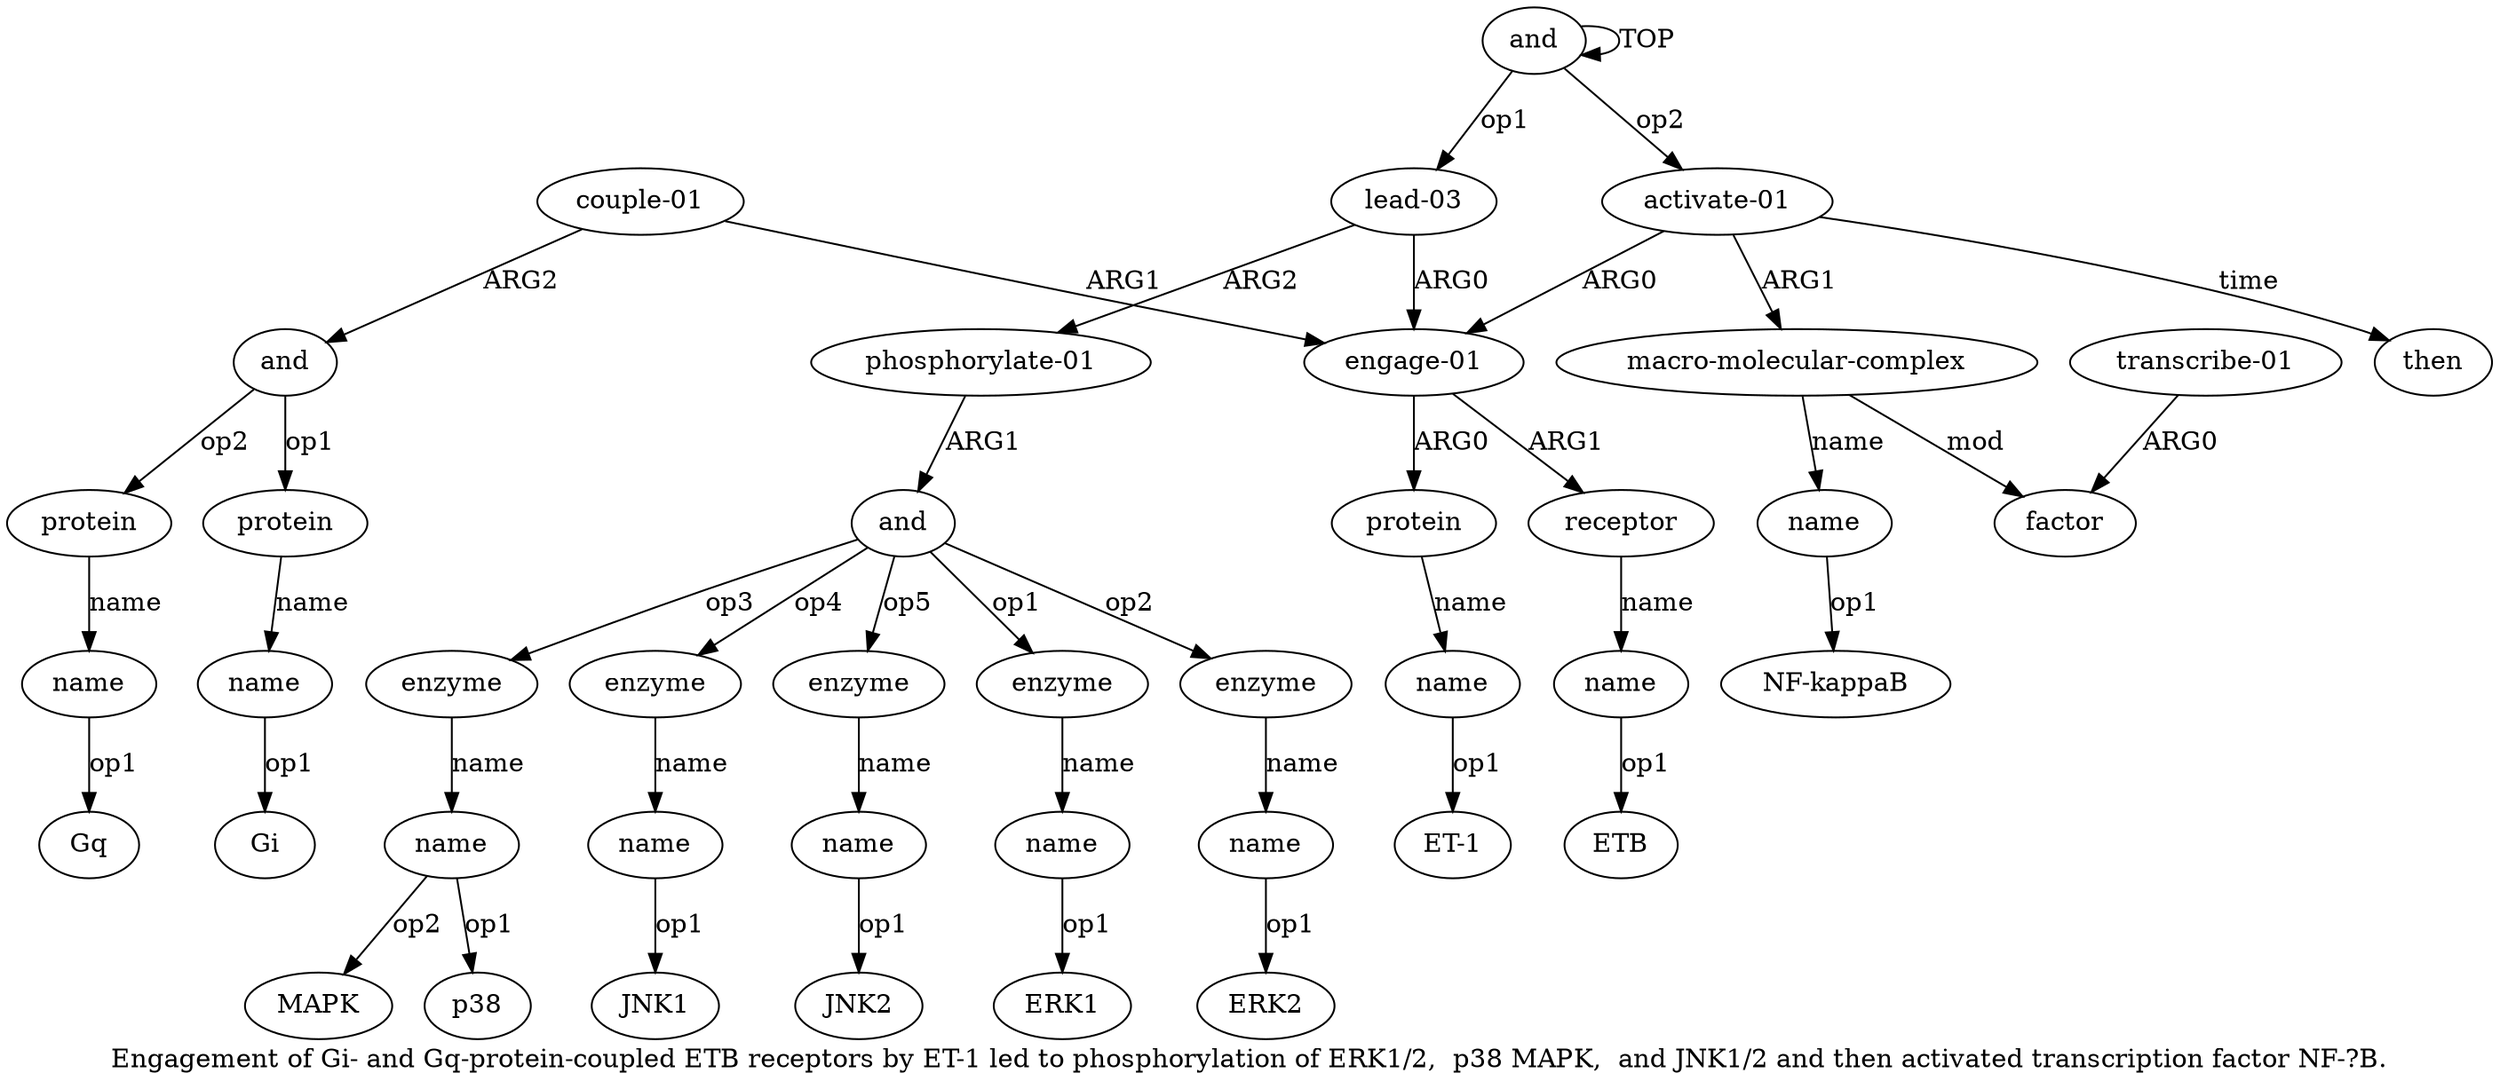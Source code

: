 digraph  {
	graph [label="Engagement of Gi- and Gq-protein-coupled ETB receptors by ET-1 led to phosphorylation of ERK1/2,  p38 MAPK,  and JNK1/2 and then \
activated transcription factor NF-?B."];
	node [label="\N"];
	a20	 [color=black,
		gold_ind=20,
		gold_label=name,
		label=name,
		test_ind=20,
		test_label=name];
	"a20 MAPK"	 [color=black,
		gold_ind=-1,
		gold_label=MAPK,
		label=MAPK,
		test_ind=-1,
		test_label=MAPK];
	a20 -> "a20 MAPK" [key=0,
	color=black,
	gold_label=op2,
	label=op2,
	test_label=op2];
"a20 p38" [color=black,
	gold_ind=-1,
	gold_label=p38,
	label=p38,
	test_ind=-1,
	test_label=p38];
a20 -> "a20 p38" [key=0,
color=black,
gold_label=op1,
label=op1,
test_label=op1];
a21 [color=black,
gold_ind=21,
gold_label=enzyme,
label=enzyme,
test_ind=21,
test_label=enzyme];
a22 [color=black,
gold_ind=22,
gold_label=name,
label=name,
test_ind=22,
test_label=name];
a21 -> a22 [key=0,
color=black,
gold_label=name,
label=name,
test_label=name];
"a22 JNK1" [color=black,
gold_ind=-1,
gold_label=JNK1,
label=JNK1,
test_ind=-1,
test_label=JNK1];
a22 -> "a22 JNK1" [key=0,
color=black,
gold_label=op1,
label=op1,
test_label=op1];
a23 [color=black,
gold_ind=23,
gold_label=enzyme,
label=enzyme,
test_ind=23,
test_label=enzyme];
a24 [color=black,
gold_ind=24,
gold_label=name,
label=name,
test_ind=24,
test_label=name];
a23 -> a24 [key=0,
color=black,
gold_label=name,
label=name,
test_label=name];
"a24 JNK2" [color=black,
gold_ind=-1,
gold_label=JNK2,
label=JNK2,
test_ind=-1,
test_label=JNK2];
a24 -> "a24 JNK2" [key=0,
color=black,
gold_label=op1,
label=op1,
test_label=op1];
a25 [color=black,
gold_ind=25,
gold_label="activate-01",
label="activate-01",
test_ind=25,
test_label="activate-01"];
a26 [color=black,
gold_ind=26,
gold_label="macro-molecular-complex",
label="macro-molecular-complex",
test_ind=26,
test_label="macro-molecular-complex"];
a25 -> a26 [key=0,
color=black,
gold_label=ARG1,
label=ARG1,
test_label=ARG1];
a30 [color=black,
gold_ind=30,
gold_label=then,
label=then,
test_ind=30,
test_label=then];
a25 -> a30 [key=0,
color=black,
gold_label=time,
label=time,
test_label=time];
a2 [color=black,
gold_ind=2,
gold_label="engage-01",
label="engage-01",
test_ind=2,
test_label="engage-01"];
a25 -> a2 [key=0,
color=black,
gold_label=ARG0,
label=ARG0,
test_label=ARG0];
a27 [color=black,
gold_ind=27,
gold_label=name,
label=name,
test_ind=27,
test_label=name];
a26 -> a27 [key=0,
color=black,
gold_label=name,
label=name,
test_label=name];
a28 [color=black,
gold_ind=28,
gold_label=factor,
label=factor,
test_ind=28,
test_label=factor];
a26 -> a28 [key=0,
color=black,
gold_label=mod,
label=mod,
test_label=mod];
"a27 NF-kappaB" [color=black,
gold_ind=-1,
gold_label="NF-kappaB",
label="NF-kappaB",
test_ind=-1,
test_label="NF-kappaB"];
a27 -> "a27 NF-kappaB" [key=0,
color=black,
gold_label=op1,
label=op1,
test_label=op1];
a29 [color=black,
gold_ind=29,
gold_label="transcribe-01",
label="transcribe-01",
test_ind=29,
test_label="transcribe-01"];
a29 -> a28 [key=0,
color=black,
gold_label=ARG0,
label=ARG0,
test_label=ARG0];
"a16 ERK1" [color=black,
gold_ind=-1,
gold_label=ERK1,
label=ERK1,
test_ind=-1,
test_label=ERK1];
"a4 ET-1" [color=black,
gold_ind=-1,
gold_label="ET-1",
label="ET-1",
test_ind=-1,
test_label="ET-1"];
"a10 Gi" [color=black,
gold_ind=-1,
gold_label=Gi,
label=Gi,
test_ind=-1,
test_label=Gi];
"a12 Gq" [color=black,
gold_ind=-1,
gold_label=Gq,
label=Gq,
test_ind=-1,
test_label=Gq];
a15 [color=black,
gold_ind=15,
gold_label=enzyme,
label=enzyme,
test_ind=15,
test_label=enzyme];
a16 [color=black,
gold_ind=16,
gold_label=name,
label=name,
test_ind=16,
test_label=name];
a15 -> a16 [key=0,
color=black,
gold_label=name,
label=name,
test_label=name];
a14 [color=black,
gold_ind=14,
gold_label=and,
label=and,
test_ind=14,
test_label=and];
a14 -> a21 [key=0,
color=black,
gold_label=op4,
label=op4,
test_label=op4];
a14 -> a23 [key=0,
color=black,
gold_label=op5,
label=op5,
test_label=op5];
a14 -> a15 [key=0,
color=black,
gold_label=op1,
label=op1,
test_label=op1];
a17 [color=black,
gold_ind=17,
gold_label=enzyme,
label=enzyme,
test_ind=17,
test_label=enzyme];
a14 -> a17 [key=0,
color=black,
gold_label=op2,
label=op2,
test_label=op2];
a19 [color=black,
gold_ind=19,
gold_label=enzyme,
label=enzyme,
test_ind=19,
test_label=enzyme];
a14 -> a19 [key=0,
color=black,
gold_label=op3,
label=op3,
test_label=op3];
a18 [color=black,
gold_ind=18,
gold_label=name,
label=name,
test_ind=18,
test_label=name];
a17 -> a18 [key=0,
color=black,
gold_label=name,
label=name,
test_label=name];
a16 -> "a16 ERK1" [key=0,
color=black,
gold_label=op1,
label=op1,
test_label=op1];
a11 [color=black,
gold_ind=11,
gold_label=protein,
label=protein,
test_ind=11,
test_label=protein];
a12 [color=black,
gold_ind=12,
gold_label=name,
label=name,
test_ind=12,
test_label=name];
a11 -> a12 [key=0,
color=black,
gold_label=name,
label=name,
test_label=name];
a10 [color=black,
gold_ind=10,
gold_label=name,
label=name,
test_ind=10,
test_label=name];
a10 -> "a10 Gi" [key=0,
color=black,
gold_label=op1,
label=op1,
test_label=op1];
a13 [color=black,
gold_ind=13,
gold_label="phosphorylate-01",
label="phosphorylate-01",
test_ind=13,
test_label="phosphorylate-01"];
a13 -> a14 [key=0,
color=black,
gold_label=ARG1,
label=ARG1,
test_label=ARG1];
a12 -> "a12 Gq" [key=0,
color=black,
gold_label=op1,
label=op1,
test_label=op1];
a19 -> a20 [key=0,
color=black,
gold_label=name,
label=name,
test_label=name];
"a18 ERK2" [color=black,
gold_ind=-1,
gold_label=ERK2,
label=ERK2,
test_ind=-1,
test_label=ERK2];
a18 -> "a18 ERK2" [key=0,
color=black,
gold_label=op1,
label=op1,
test_label=op1];
a1 [color=black,
gold_ind=1,
gold_label="lead-03",
label="lead-03",
test_ind=1,
test_label="lead-03"];
a1 -> a13 [key=0,
color=black,
gold_label=ARG2,
label=ARG2,
test_label=ARG2];
a1 -> a2 [key=0,
color=black,
gold_label=ARG0,
label=ARG0,
test_label=ARG0];
a0 [color=black,
gold_ind=0,
gold_label=and,
label=and,
test_ind=0,
test_label=and];
a0 -> a25 [key=0,
color=black,
gold_label=op2,
label=op2,
test_label=op2];
a0 -> a1 [key=0,
color=black,
gold_label=op1,
label=op1,
test_label=op1];
a0 -> a0 [key=0,
color=black,
gold_label=TOP,
label=TOP,
test_label=TOP];
a3 [color=black,
gold_ind=3,
gold_label=protein,
label=protein,
test_ind=3,
test_label=protein];
a4 [color=black,
gold_ind=4,
gold_label=name,
label=name,
test_ind=4,
test_label=name];
a3 -> a4 [key=0,
color=black,
gold_label=name,
label=name,
test_label=name];
a2 -> a3 [key=0,
color=black,
gold_label=ARG0,
label=ARG0,
test_label=ARG0];
a5 [color=black,
gold_ind=5,
gold_label=receptor,
label=receptor,
test_ind=5,
test_label=receptor];
a2 -> a5 [key=0,
color=black,
gold_label=ARG1,
label=ARG1,
test_label=ARG1];
a6 [color=black,
gold_ind=6,
gold_label=name,
label=name,
test_ind=6,
test_label=name];
a5 -> a6 [key=0,
color=black,
gold_label=name,
label=name,
test_label=name];
a4 -> "a4 ET-1" [key=0,
color=black,
gold_label=op1,
label=op1,
test_label=op1];
a7 [color=black,
gold_ind=7,
gold_label="couple-01",
label="couple-01",
test_ind=7,
test_label="couple-01"];
a7 -> a2 [key=0,
color=black,
gold_label=ARG1,
label=ARG1,
test_label=ARG1];
a8 [color=black,
gold_ind=8,
gold_label=and,
label=and,
test_ind=8,
test_label=and];
a7 -> a8 [key=0,
color=black,
gold_label=ARG2,
label=ARG2,
test_label=ARG2];
"a6 ETB" [color=black,
gold_ind=-1,
gold_label=ETB,
label=ETB,
test_ind=-1,
test_label=ETB];
a6 -> "a6 ETB" [key=0,
color=black,
gold_label=op1,
label=op1,
test_label=op1];
a9 [color=black,
gold_ind=9,
gold_label=protein,
label=protein,
test_ind=9,
test_label=protein];
a9 -> a10 [key=0,
color=black,
gold_label=name,
label=name,
test_label=name];
a8 -> a11 [key=0,
color=black,
gold_label=op2,
label=op2,
test_label=op2];
a8 -> a9 [key=0,
color=black,
gold_label=op1,
label=op1,
test_label=op1];
}
